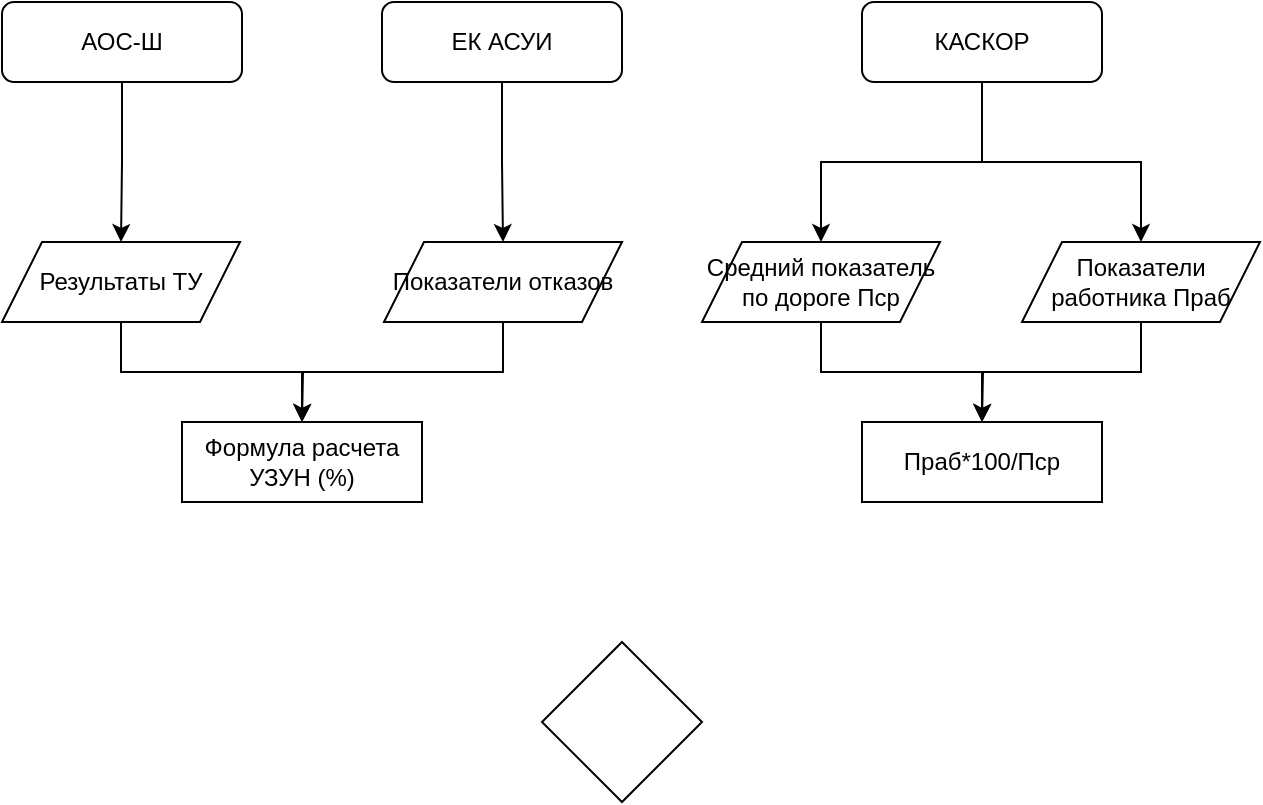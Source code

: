 <mxfile version="24.4.10" type="github">
  <diagram id="C5RBs43oDa-KdzZeNtuy" name="Page-1">
    <mxGraphModel dx="1434" dy="1949" grid="1" gridSize="10" guides="1" tooltips="1" connect="1" arrows="1" fold="1" page="1" pageScale="1" pageWidth="827" pageHeight="1169" math="0" shadow="0">
      <root>
        <mxCell id="WIyWlLk6GJQsqaUBKTNV-0" />
        <mxCell id="WIyWlLk6GJQsqaUBKTNV-1" parent="WIyWlLk6GJQsqaUBKTNV-0" />
        <mxCell id="AqbOXiYvDfVFy3zuyr-g-14" style="edgeStyle=orthogonalEdgeStyle;rounded=0;orthogonalLoop=1;jettySize=auto;html=1;exitX=0.5;exitY=1;exitDx=0;exitDy=0;entryX=0.5;entryY=0;entryDx=0;entryDy=0;" edge="1" parent="WIyWlLk6GJQsqaUBKTNV-1" source="WIyWlLk6GJQsqaUBKTNV-3" target="AqbOXiYvDfVFy3zuyr-g-3">
          <mxGeometry relative="1" as="geometry" />
        </mxCell>
        <mxCell id="WIyWlLk6GJQsqaUBKTNV-3" value="АОС-Ш" style="rounded=1;whiteSpace=wrap;html=1;fontSize=12;glass=0;strokeWidth=1;shadow=0;" parent="WIyWlLk6GJQsqaUBKTNV-1" vertex="1">
          <mxGeometry x="90" y="-1160" width="120" height="40" as="geometry" />
        </mxCell>
        <mxCell id="AqbOXiYvDfVFy3zuyr-g-9" style="edgeStyle=orthogonalEdgeStyle;rounded=0;orthogonalLoop=1;jettySize=auto;html=1;exitX=0.5;exitY=1;exitDx=0;exitDy=0;entryX=0.5;entryY=0;entryDx=0;entryDy=0;" edge="1" parent="WIyWlLk6GJQsqaUBKTNV-1" source="WIyWlLk6GJQsqaUBKTNV-7" target="AqbOXiYvDfVFy3zuyr-g-8">
          <mxGeometry relative="1" as="geometry" />
        </mxCell>
        <mxCell id="AqbOXiYvDfVFy3zuyr-g-11" style="edgeStyle=orthogonalEdgeStyle;rounded=0;orthogonalLoop=1;jettySize=auto;html=1;exitX=0.5;exitY=1;exitDx=0;exitDy=0;" edge="1" parent="WIyWlLk6GJQsqaUBKTNV-1" source="WIyWlLk6GJQsqaUBKTNV-7" target="AqbOXiYvDfVFy3zuyr-g-10">
          <mxGeometry relative="1" as="geometry" />
        </mxCell>
        <mxCell id="WIyWlLk6GJQsqaUBKTNV-7" value="КАСКОР" style="rounded=1;whiteSpace=wrap;html=1;fontSize=12;glass=0;strokeWidth=1;shadow=0;" parent="WIyWlLk6GJQsqaUBKTNV-1" vertex="1">
          <mxGeometry x="520" y="-1160" width="120" height="40" as="geometry" />
        </mxCell>
        <mxCell id="AqbOXiYvDfVFy3zuyr-g-16" style="edgeStyle=orthogonalEdgeStyle;rounded=0;orthogonalLoop=1;jettySize=auto;html=1;exitX=0.5;exitY=1;exitDx=0;exitDy=0;entryX=0.5;entryY=0;entryDx=0;entryDy=0;" edge="1" parent="WIyWlLk6GJQsqaUBKTNV-1" source="AqbOXiYvDfVFy3zuyr-g-0" target="AqbOXiYvDfVFy3zuyr-g-15">
          <mxGeometry relative="1" as="geometry" />
        </mxCell>
        <mxCell id="AqbOXiYvDfVFy3zuyr-g-0" value="ЕК АСУИ" style="rounded=1;whiteSpace=wrap;html=1;fontSize=12;glass=0;strokeWidth=1;shadow=0;" vertex="1" parent="WIyWlLk6GJQsqaUBKTNV-1">
          <mxGeometry x="280" y="-1160" width="120" height="40" as="geometry" />
        </mxCell>
        <mxCell id="AqbOXiYvDfVFy3zuyr-g-19" style="edgeStyle=orthogonalEdgeStyle;rounded=0;orthogonalLoop=1;jettySize=auto;html=1;exitX=0.5;exitY=1;exitDx=0;exitDy=0;entryX=0.5;entryY=0;entryDx=0;entryDy=0;" edge="1" parent="WIyWlLk6GJQsqaUBKTNV-1" source="AqbOXiYvDfVFy3zuyr-g-3" target="AqbOXiYvDfVFy3zuyr-g-18">
          <mxGeometry relative="1" as="geometry" />
        </mxCell>
        <mxCell id="AqbOXiYvDfVFy3zuyr-g-3" value="Результаты ТУ" style="shape=parallelogram;perimeter=parallelogramPerimeter;whiteSpace=wrap;html=1;fixedSize=1;" vertex="1" parent="WIyWlLk6GJQsqaUBKTNV-1">
          <mxGeometry x="90" y="-1040" width="119" height="40" as="geometry" />
        </mxCell>
        <mxCell id="AqbOXiYvDfVFy3zuyr-g-6" value="" style="rhombus;whiteSpace=wrap;html=1;" vertex="1" parent="WIyWlLk6GJQsqaUBKTNV-1">
          <mxGeometry x="360" y="-840" width="80" height="80" as="geometry" />
        </mxCell>
        <mxCell id="AqbOXiYvDfVFy3zuyr-g-7" value="Праб*100/Пср" style="rounded=0;whiteSpace=wrap;html=1;" vertex="1" parent="WIyWlLk6GJQsqaUBKTNV-1">
          <mxGeometry x="520" y="-950" width="120" height="40" as="geometry" />
        </mxCell>
        <mxCell id="AqbOXiYvDfVFy3zuyr-g-12" style="edgeStyle=orthogonalEdgeStyle;rounded=0;orthogonalLoop=1;jettySize=auto;html=1;exitX=0.5;exitY=1;exitDx=0;exitDy=0;entryX=0.5;entryY=0;entryDx=0;entryDy=0;" edge="1" parent="WIyWlLk6GJQsqaUBKTNV-1" source="AqbOXiYvDfVFy3zuyr-g-8" target="AqbOXiYvDfVFy3zuyr-g-7">
          <mxGeometry relative="1" as="geometry" />
        </mxCell>
        <mxCell id="AqbOXiYvDfVFy3zuyr-g-8" value="Средний показатель по дороге Пср" style="shape=parallelogram;perimeter=parallelogramPerimeter;whiteSpace=wrap;html=1;fixedSize=1;" vertex="1" parent="WIyWlLk6GJQsqaUBKTNV-1">
          <mxGeometry x="440" y="-1040" width="119" height="40" as="geometry" />
        </mxCell>
        <mxCell id="AqbOXiYvDfVFy3zuyr-g-13" style="edgeStyle=orthogonalEdgeStyle;rounded=0;orthogonalLoop=1;jettySize=auto;html=1;exitX=0.5;exitY=1;exitDx=0;exitDy=0;" edge="1" parent="WIyWlLk6GJQsqaUBKTNV-1" source="AqbOXiYvDfVFy3zuyr-g-10">
          <mxGeometry relative="1" as="geometry">
            <mxPoint x="580" y="-950" as="targetPoint" />
          </mxGeometry>
        </mxCell>
        <mxCell id="AqbOXiYvDfVFy3zuyr-g-10" value="Показатели работника Праб" style="shape=parallelogram;perimeter=parallelogramPerimeter;whiteSpace=wrap;html=1;fixedSize=1;" vertex="1" parent="WIyWlLk6GJQsqaUBKTNV-1">
          <mxGeometry x="600" y="-1040" width="119" height="40" as="geometry" />
        </mxCell>
        <mxCell id="AqbOXiYvDfVFy3zuyr-g-20" style="edgeStyle=orthogonalEdgeStyle;rounded=0;orthogonalLoop=1;jettySize=auto;html=1;exitX=0.5;exitY=1;exitDx=0;exitDy=0;" edge="1" parent="WIyWlLk6GJQsqaUBKTNV-1" source="AqbOXiYvDfVFy3zuyr-g-15">
          <mxGeometry relative="1" as="geometry">
            <mxPoint x="240" y="-950" as="targetPoint" />
          </mxGeometry>
        </mxCell>
        <mxCell id="AqbOXiYvDfVFy3zuyr-g-15" value="Показатели отказов" style="shape=parallelogram;perimeter=parallelogramPerimeter;whiteSpace=wrap;html=1;fixedSize=1;" vertex="1" parent="WIyWlLk6GJQsqaUBKTNV-1">
          <mxGeometry x="281" y="-1040" width="119" height="40" as="geometry" />
        </mxCell>
        <mxCell id="AqbOXiYvDfVFy3zuyr-g-18" value="Формула расчета УЗУН (%)" style="rounded=0;whiteSpace=wrap;html=1;" vertex="1" parent="WIyWlLk6GJQsqaUBKTNV-1">
          <mxGeometry x="180" y="-950" width="120" height="40" as="geometry" />
        </mxCell>
      </root>
    </mxGraphModel>
  </diagram>
</mxfile>
